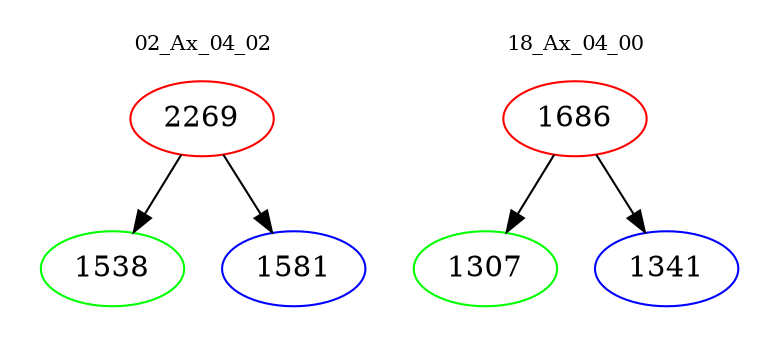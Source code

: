 digraph{
subgraph cluster_0 {
color = white
label = "02_Ax_04_02";
fontsize=10;
T0_2269 [label="2269", color="red"]
T0_2269 -> T0_1538 [color="black"]
T0_1538 [label="1538", color="green"]
T0_2269 -> T0_1581 [color="black"]
T0_1581 [label="1581", color="blue"]
}
subgraph cluster_1 {
color = white
label = "18_Ax_04_00";
fontsize=10;
T1_1686 [label="1686", color="red"]
T1_1686 -> T1_1307 [color="black"]
T1_1307 [label="1307", color="green"]
T1_1686 -> T1_1341 [color="black"]
T1_1341 [label="1341", color="blue"]
}
}
